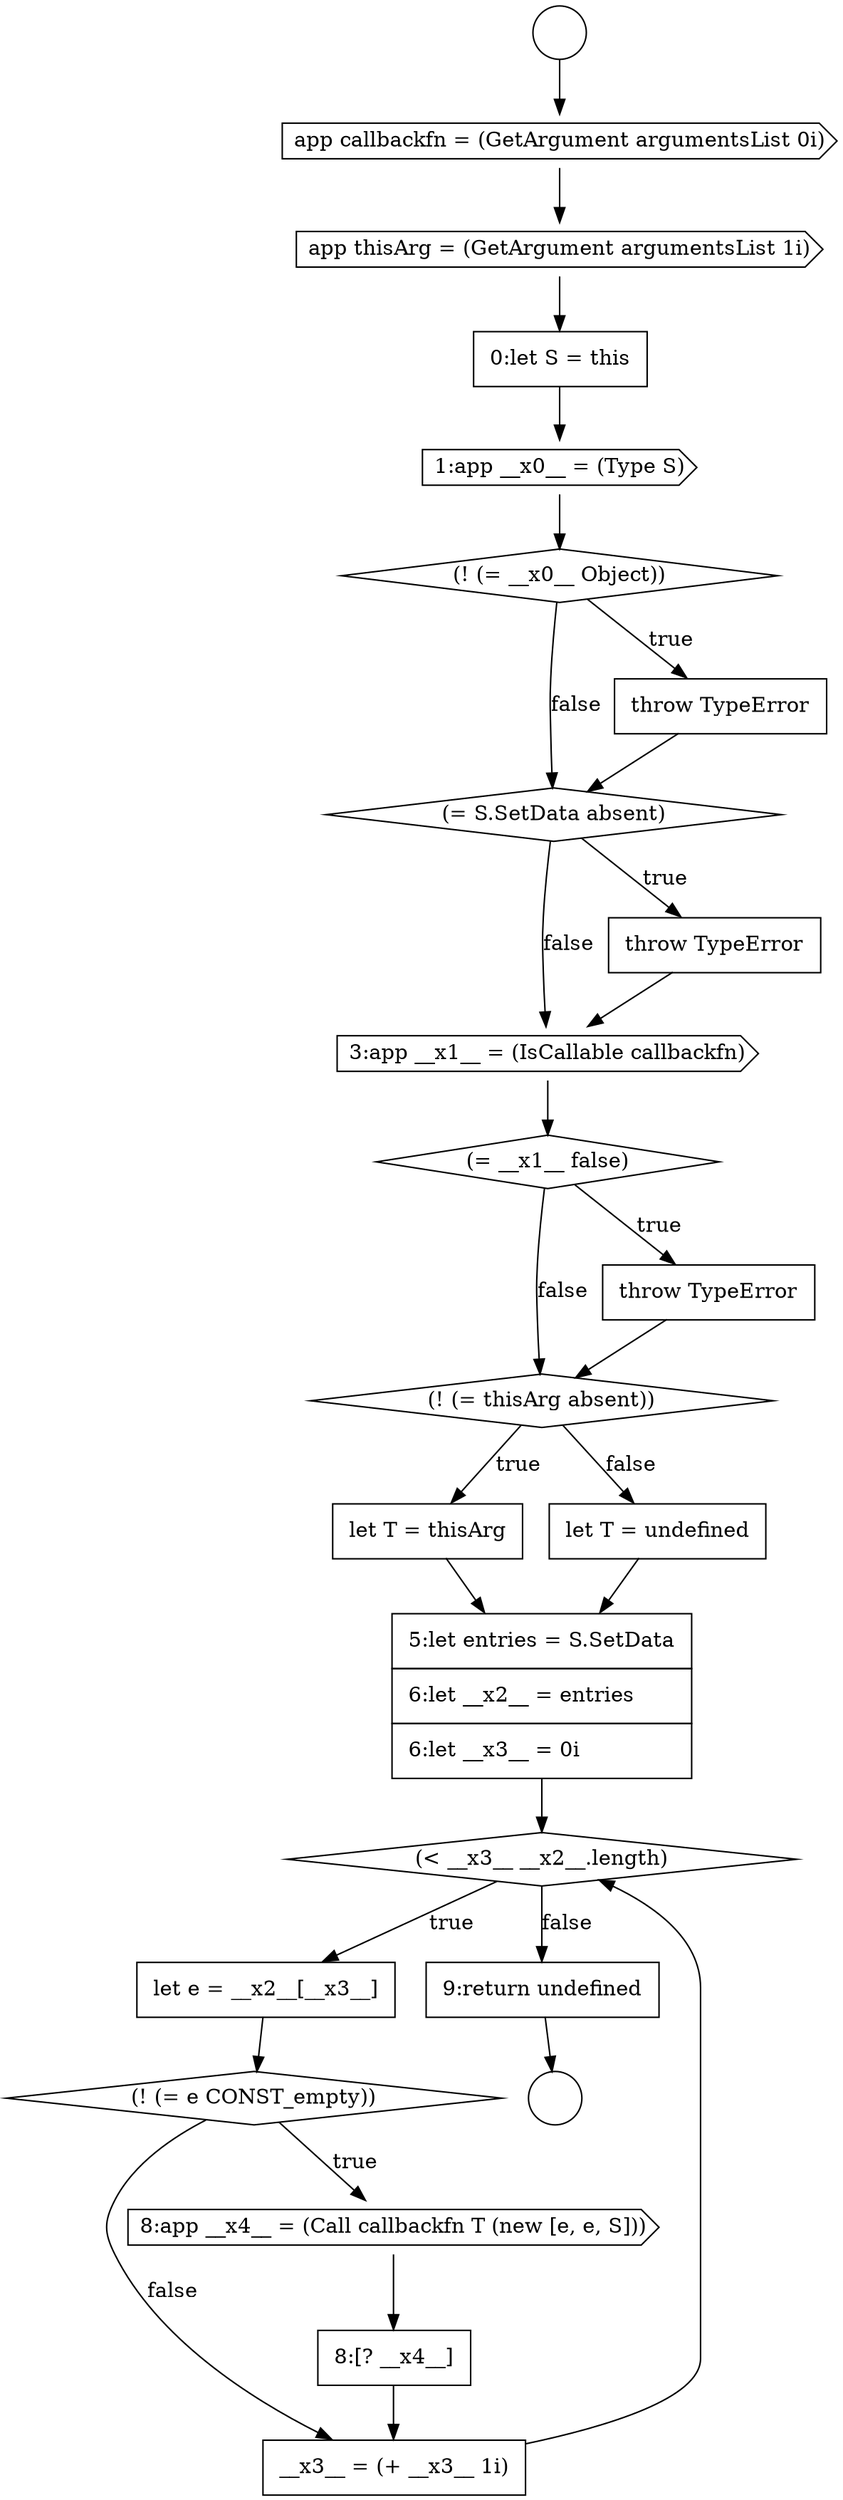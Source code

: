 digraph {
  node15995 [shape=cds, label=<<font color="black">3:app __x1__ = (IsCallable callbackfn)</font>> color="black" fillcolor="white" style=filled]
  node15990 [shape=cds, label=<<font color="black">1:app __x0__ = (Type S)</font>> color="black" fillcolor="white" style=filled]
  node16003 [shape=none, margin=0, label=<<font color="black">
    <table border="0" cellborder="1" cellspacing="0" cellpadding="10">
      <tr><td align="left">let e = __x2__[__x3__]</td></tr>
    </table>
  </font>> color="black" fillcolor="white" style=filled]
  node16004 [shape=diamond, label=<<font color="black">(! (= e CONST_empty))</font>> color="black" fillcolor="white" style=filled]
  node15987 [shape=cds, label=<<font color="black">app callbackfn = (GetArgument argumentsList 0i)</font>> color="black" fillcolor="white" style=filled]
  node16008 [shape=none, margin=0, label=<<font color="black">
    <table border="0" cellborder="1" cellspacing="0" cellpadding="10">
      <tr><td align="left">9:return undefined</td></tr>
    </table>
  </font>> color="black" fillcolor="white" style=filled]
  node15991 [shape=diamond, label=<<font color="black">(! (= __x0__ Object))</font>> color="black" fillcolor="white" style=filled]
  node15998 [shape=diamond, label=<<font color="black">(! (= thisArg absent))</font>> color="black" fillcolor="white" style=filled]
  node15993 [shape=diamond, label=<<font color="black">(= S.SetData absent)</font>> color="black" fillcolor="white" style=filled]
  node16001 [shape=none, margin=0, label=<<font color="black">
    <table border="0" cellborder="1" cellspacing="0" cellpadding="10">
      <tr><td align="left">5:let entries = S.SetData</td></tr>
      <tr><td align="left">6:let __x2__ = entries</td></tr>
      <tr><td align="left">6:let __x3__ = 0i</td></tr>
    </table>
  </font>> color="black" fillcolor="white" style=filled]
  node16006 [shape=none, margin=0, label=<<font color="black">
    <table border="0" cellborder="1" cellspacing="0" cellpadding="10">
      <tr><td align="left">8:[? __x4__]</td></tr>
    </table>
  </font>> color="black" fillcolor="white" style=filled]
  node15989 [shape=none, margin=0, label=<<font color="black">
    <table border="0" cellborder="1" cellspacing="0" cellpadding="10">
      <tr><td align="left">0:let S = this</td></tr>
    </table>
  </font>> color="black" fillcolor="white" style=filled]
  node16002 [shape=diamond, label=<<font color="black">(&lt; __x3__ __x2__.length)</font>> color="black" fillcolor="white" style=filled]
  node15985 [shape=circle label=" " color="black" fillcolor="white" style=filled]
  node16007 [shape=none, margin=0, label=<<font color="black">
    <table border="0" cellborder="1" cellspacing="0" cellpadding="10">
      <tr><td align="left">__x3__ = (+ __x3__ 1i)</td></tr>
    </table>
  </font>> color="black" fillcolor="white" style=filled]
  node15986 [shape=circle label=" " color="black" fillcolor="white" style=filled]
  node15994 [shape=none, margin=0, label=<<font color="black">
    <table border="0" cellborder="1" cellspacing="0" cellpadding="10">
      <tr><td align="left">throw TypeError</td></tr>
    </table>
  </font>> color="black" fillcolor="white" style=filled]
  node15999 [shape=none, margin=0, label=<<font color="black">
    <table border="0" cellborder="1" cellspacing="0" cellpadding="10">
      <tr><td align="left">let T = thisArg</td></tr>
    </table>
  </font>> color="black" fillcolor="white" style=filled]
  node16000 [shape=none, margin=0, label=<<font color="black">
    <table border="0" cellborder="1" cellspacing="0" cellpadding="10">
      <tr><td align="left">let T = undefined</td></tr>
    </table>
  </font>> color="black" fillcolor="white" style=filled]
  node15988 [shape=cds, label=<<font color="black">app thisArg = (GetArgument argumentsList 1i)</font>> color="black" fillcolor="white" style=filled]
  node16005 [shape=cds, label=<<font color="black">8:app __x4__ = (Call callbackfn T (new [e, e, S]))</font>> color="black" fillcolor="white" style=filled]
  node15992 [shape=none, margin=0, label=<<font color="black">
    <table border="0" cellborder="1" cellspacing="0" cellpadding="10">
      <tr><td align="left">throw TypeError</td></tr>
    </table>
  </font>> color="black" fillcolor="white" style=filled]
  node15996 [shape=diamond, label=<<font color="black">(= __x1__ false)</font>> color="black" fillcolor="white" style=filled]
  node15997 [shape=none, margin=0, label=<<font color="black">
    <table border="0" cellborder="1" cellspacing="0" cellpadding="10">
      <tr><td align="left">throw TypeError</td></tr>
    </table>
  </font>> color="black" fillcolor="white" style=filled]
  node15990 -> node15991 [ color="black"]
  node16002 -> node16003 [label=<<font color="black">true</font>> color="black"]
  node16002 -> node16008 [label=<<font color="black">false</font>> color="black"]
  node15998 -> node15999 [label=<<font color="black">true</font>> color="black"]
  node15998 -> node16000 [label=<<font color="black">false</font>> color="black"]
  node15993 -> node15994 [label=<<font color="black">true</font>> color="black"]
  node15993 -> node15995 [label=<<font color="black">false</font>> color="black"]
  node15997 -> node15998 [ color="black"]
  node16005 -> node16006 [ color="black"]
  node15999 -> node16001 [ color="black"]
  node16008 -> node15986 [ color="black"]
  node15988 -> node15989 [ color="black"]
  node16006 -> node16007 [ color="black"]
  node16007 -> node16002 [ color="black"]
  node15985 -> node15987 [ color="black"]
  node16004 -> node16005 [label=<<font color="black">true</font>> color="black"]
  node16004 -> node16007 [label=<<font color="black">false</font>> color="black"]
  node16001 -> node16002 [ color="black"]
  node15995 -> node15996 [ color="black"]
  node16000 -> node16001 [ color="black"]
  node15987 -> node15988 [ color="black"]
  node15996 -> node15997 [label=<<font color="black">true</font>> color="black"]
  node15996 -> node15998 [label=<<font color="black">false</font>> color="black"]
  node15989 -> node15990 [ color="black"]
  node15994 -> node15995 [ color="black"]
  node15992 -> node15993 [ color="black"]
  node15991 -> node15992 [label=<<font color="black">true</font>> color="black"]
  node15991 -> node15993 [label=<<font color="black">false</font>> color="black"]
  node16003 -> node16004 [ color="black"]
}
